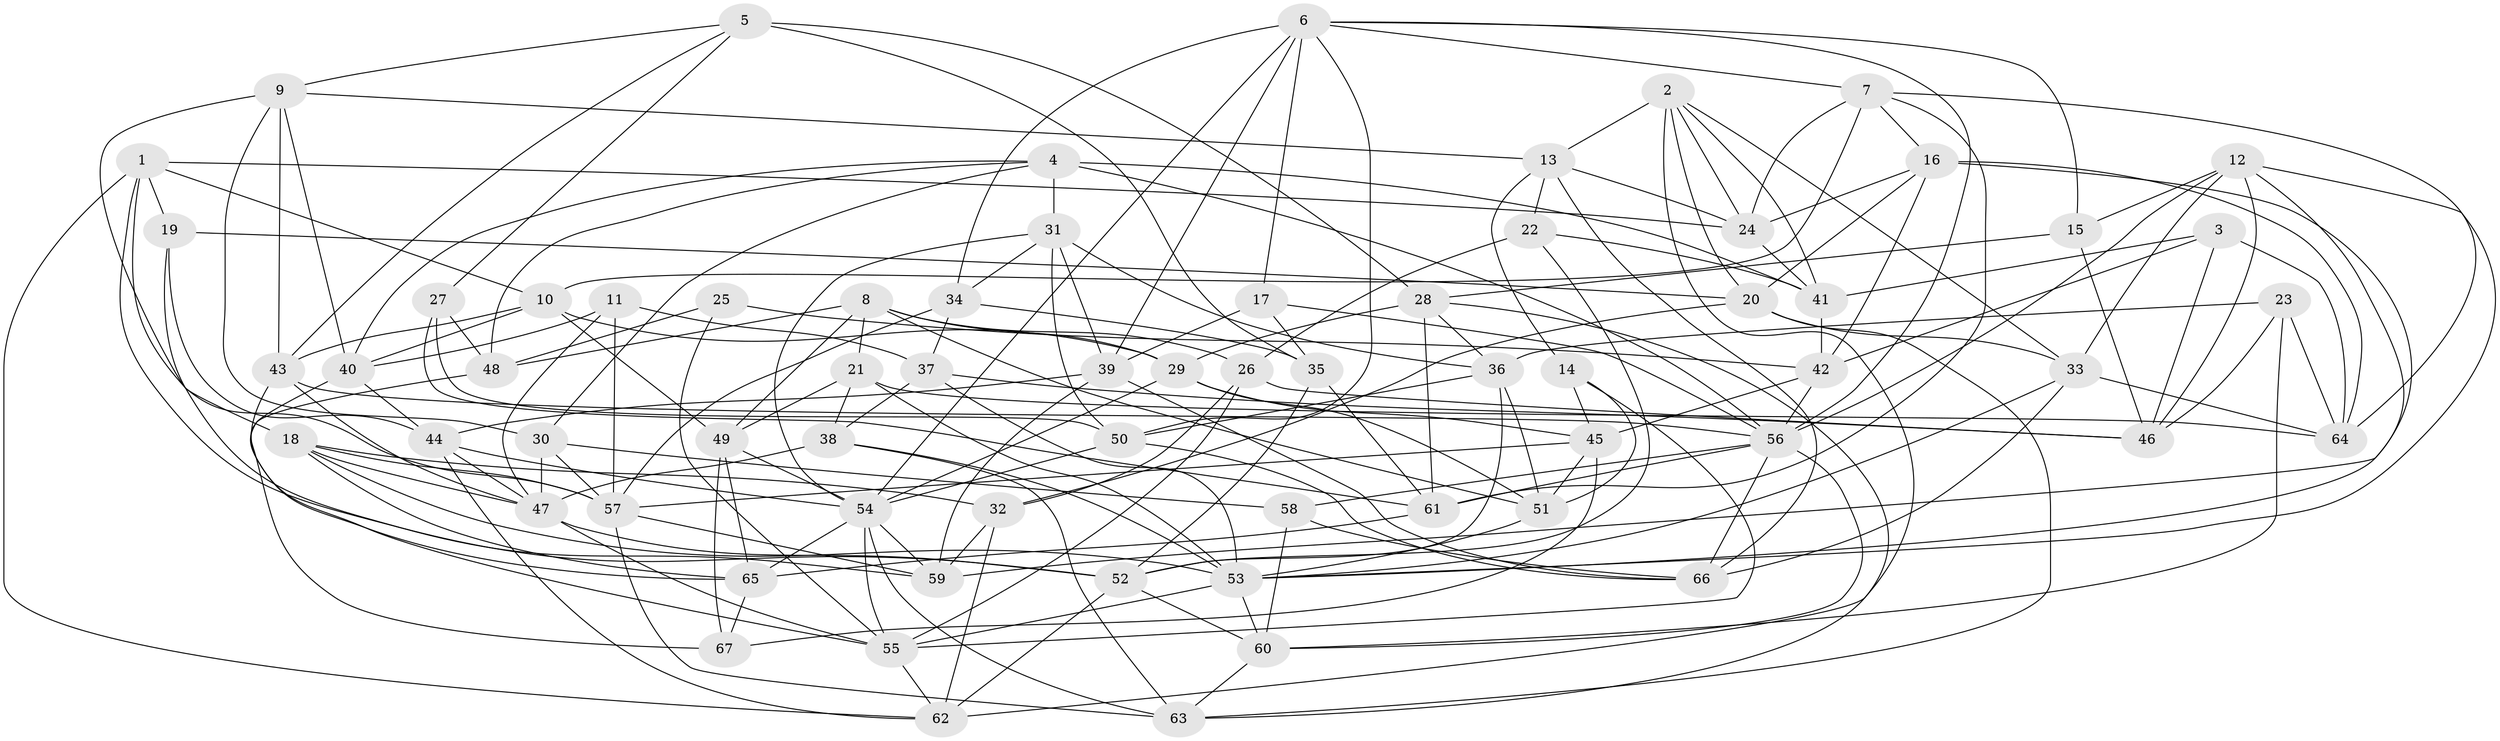 // original degree distribution, {4: 1.0}
// Generated by graph-tools (version 1.1) at 2025/27/03/09/25 03:27:02]
// undirected, 67 vertices, 194 edges
graph export_dot {
graph [start="1"]
  node [color=gray90,style=filled];
  1;
  2;
  3;
  4;
  5;
  6;
  7;
  8;
  9;
  10;
  11;
  12;
  13;
  14;
  15;
  16;
  17;
  18;
  19;
  20;
  21;
  22;
  23;
  24;
  25;
  26;
  27;
  28;
  29;
  30;
  31;
  32;
  33;
  34;
  35;
  36;
  37;
  38;
  39;
  40;
  41;
  42;
  43;
  44;
  45;
  46;
  47;
  48;
  49;
  50;
  51;
  52;
  53;
  54;
  55;
  56;
  57;
  58;
  59;
  60;
  61;
  62;
  63;
  64;
  65;
  66;
  67;
  1 -- 10 [weight=1.0];
  1 -- 18 [weight=1.0];
  1 -- 19 [weight=1.0];
  1 -- 24 [weight=1.0];
  1 -- 52 [weight=1.0];
  1 -- 62 [weight=1.0];
  2 -- 13 [weight=1.0];
  2 -- 20 [weight=1.0];
  2 -- 24 [weight=1.0];
  2 -- 33 [weight=1.0];
  2 -- 41 [weight=1.0];
  2 -- 62 [weight=1.0];
  3 -- 41 [weight=1.0];
  3 -- 42 [weight=1.0];
  3 -- 46 [weight=1.0];
  3 -- 64 [weight=1.0];
  4 -- 30 [weight=1.0];
  4 -- 31 [weight=1.0];
  4 -- 40 [weight=1.0];
  4 -- 41 [weight=1.0];
  4 -- 48 [weight=1.0];
  4 -- 56 [weight=1.0];
  5 -- 9 [weight=1.0];
  5 -- 27 [weight=1.0];
  5 -- 28 [weight=1.0];
  5 -- 35 [weight=2.0];
  5 -- 43 [weight=1.0];
  6 -- 7 [weight=1.0];
  6 -- 15 [weight=1.0];
  6 -- 17 [weight=1.0];
  6 -- 34 [weight=1.0];
  6 -- 39 [weight=1.0];
  6 -- 50 [weight=1.0];
  6 -- 54 [weight=1.0];
  6 -- 56 [weight=1.0];
  7 -- 10 [weight=1.0];
  7 -- 16 [weight=1.0];
  7 -- 24 [weight=1.0];
  7 -- 61 [weight=1.0];
  7 -- 64 [weight=1.0];
  8 -- 21 [weight=1.0];
  8 -- 26 [weight=1.0];
  8 -- 29 [weight=1.0];
  8 -- 48 [weight=1.0];
  8 -- 49 [weight=1.0];
  8 -- 51 [weight=1.0];
  9 -- 13 [weight=1.0];
  9 -- 30 [weight=1.0];
  9 -- 40 [weight=1.0];
  9 -- 43 [weight=1.0];
  9 -- 57 [weight=1.0];
  10 -- 29 [weight=1.0];
  10 -- 40 [weight=1.0];
  10 -- 43 [weight=1.0];
  10 -- 49 [weight=1.0];
  11 -- 37 [weight=1.0];
  11 -- 40 [weight=1.0];
  11 -- 47 [weight=1.0];
  11 -- 57 [weight=1.0];
  12 -- 15 [weight=1.0];
  12 -- 33 [weight=1.0];
  12 -- 46 [weight=1.0];
  12 -- 53 [weight=1.0];
  12 -- 56 [weight=1.0];
  12 -- 59 [weight=1.0];
  13 -- 14 [weight=1.0];
  13 -- 22 [weight=1.0];
  13 -- 24 [weight=1.0];
  13 -- 66 [weight=1.0];
  14 -- 45 [weight=1.0];
  14 -- 51 [weight=1.0];
  14 -- 55 [weight=1.0];
  15 -- 28 [weight=1.0];
  15 -- 46 [weight=1.0];
  16 -- 20 [weight=1.0];
  16 -- 24 [weight=1.0];
  16 -- 42 [weight=1.0];
  16 -- 53 [weight=1.0];
  16 -- 64 [weight=1.0];
  17 -- 35 [weight=1.0];
  17 -- 39 [weight=1.0];
  17 -- 56 [weight=1.0];
  18 -- 32 [weight=1.0];
  18 -- 47 [weight=1.0];
  18 -- 53 [weight=1.0];
  18 -- 57 [weight=1.0];
  18 -- 65 [weight=1.0];
  19 -- 20 [weight=1.0];
  19 -- 44 [weight=1.0];
  19 -- 59 [weight=1.0];
  20 -- 32 [weight=1.0];
  20 -- 33 [weight=1.0];
  20 -- 63 [weight=1.0];
  21 -- 38 [weight=2.0];
  21 -- 49 [weight=1.0];
  21 -- 53 [weight=1.0];
  21 -- 64 [weight=1.0];
  22 -- 26 [weight=1.0];
  22 -- 41 [weight=1.0];
  22 -- 52 [weight=1.0];
  23 -- 36 [weight=1.0];
  23 -- 46 [weight=1.0];
  23 -- 60 [weight=1.0];
  23 -- 64 [weight=1.0];
  24 -- 41 [weight=1.0];
  25 -- 42 [weight=1.0];
  25 -- 48 [weight=2.0];
  25 -- 55 [weight=1.0];
  26 -- 32 [weight=2.0];
  26 -- 46 [weight=1.0];
  26 -- 55 [weight=1.0];
  27 -- 48 [weight=1.0];
  27 -- 50 [weight=1.0];
  27 -- 61 [weight=1.0];
  28 -- 29 [weight=1.0];
  28 -- 36 [weight=1.0];
  28 -- 61 [weight=1.0];
  28 -- 63 [weight=1.0];
  29 -- 45 [weight=1.0];
  29 -- 51 [weight=1.0];
  29 -- 54 [weight=1.0];
  30 -- 47 [weight=2.0];
  30 -- 57 [weight=1.0];
  30 -- 58 [weight=1.0];
  31 -- 34 [weight=1.0];
  31 -- 36 [weight=1.0];
  31 -- 39 [weight=1.0];
  31 -- 50 [weight=1.0];
  31 -- 54 [weight=1.0];
  32 -- 59 [weight=1.0];
  32 -- 62 [weight=1.0];
  33 -- 53 [weight=1.0];
  33 -- 64 [weight=1.0];
  33 -- 66 [weight=1.0];
  34 -- 35 [weight=1.0];
  34 -- 37 [weight=2.0];
  34 -- 57 [weight=1.0];
  35 -- 52 [weight=1.0];
  35 -- 61 [weight=1.0];
  36 -- 50 [weight=1.0];
  36 -- 51 [weight=1.0];
  36 -- 52 [weight=1.0];
  37 -- 38 [weight=1.0];
  37 -- 46 [weight=1.0];
  37 -- 53 [weight=1.0];
  38 -- 47 [weight=1.0];
  38 -- 53 [weight=1.0];
  38 -- 63 [weight=1.0];
  39 -- 44 [weight=1.0];
  39 -- 59 [weight=1.0];
  39 -- 66 [weight=1.0];
  40 -- 44 [weight=1.0];
  40 -- 55 [weight=1.0];
  41 -- 42 [weight=1.0];
  42 -- 45 [weight=1.0];
  42 -- 56 [weight=1.0];
  43 -- 47 [weight=1.0];
  43 -- 56 [weight=1.0];
  43 -- 65 [weight=1.0];
  44 -- 47 [weight=1.0];
  44 -- 54 [weight=1.0];
  44 -- 62 [weight=1.0];
  45 -- 51 [weight=1.0];
  45 -- 57 [weight=1.0];
  45 -- 67 [weight=1.0];
  47 -- 52 [weight=2.0];
  47 -- 55 [weight=1.0];
  48 -- 67 [weight=1.0];
  49 -- 54 [weight=1.0];
  49 -- 65 [weight=1.0];
  49 -- 67 [weight=1.0];
  50 -- 54 [weight=1.0];
  50 -- 66 [weight=1.0];
  51 -- 53 [weight=1.0];
  52 -- 60 [weight=1.0];
  52 -- 62 [weight=1.0];
  53 -- 55 [weight=1.0];
  53 -- 60 [weight=1.0];
  54 -- 55 [weight=1.0];
  54 -- 59 [weight=1.0];
  54 -- 63 [weight=1.0];
  54 -- 65 [weight=1.0];
  55 -- 62 [weight=1.0];
  56 -- 58 [weight=1.0];
  56 -- 60 [weight=1.0];
  56 -- 61 [weight=1.0];
  56 -- 66 [weight=1.0];
  57 -- 59 [weight=1.0];
  57 -- 63 [weight=1.0];
  58 -- 60 [weight=1.0];
  58 -- 66 [weight=1.0];
  60 -- 63 [weight=1.0];
  61 -- 65 [weight=1.0];
  65 -- 67 [weight=1.0];
}
